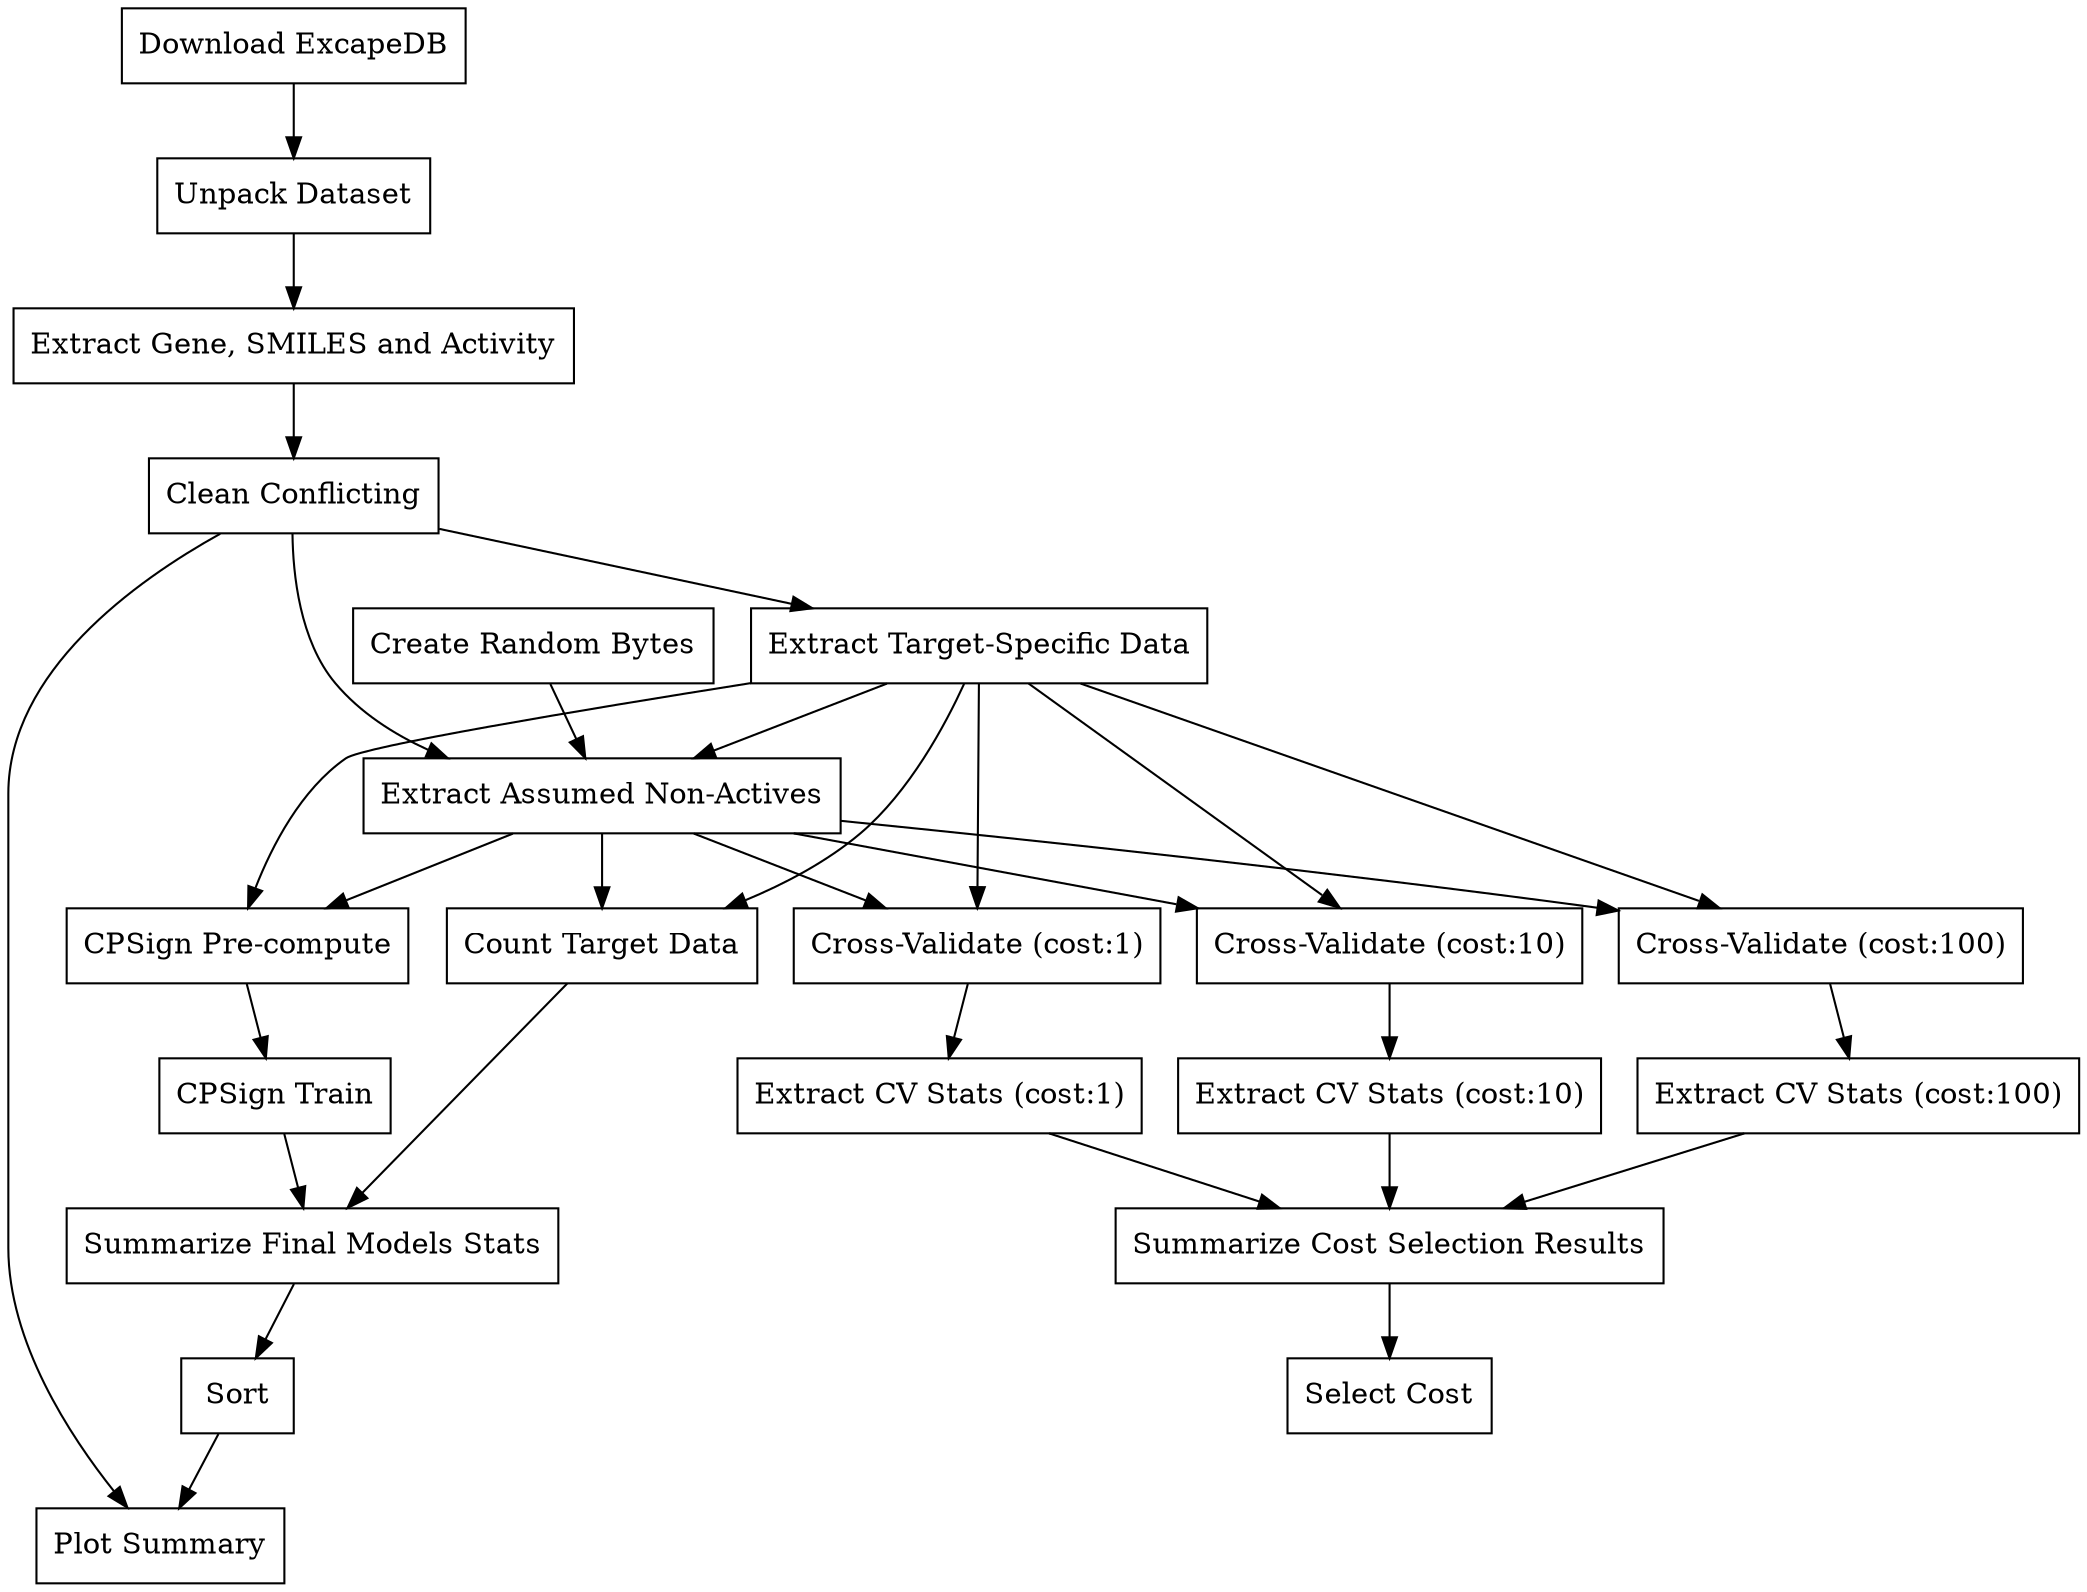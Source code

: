 digraph train_models {
  "Extract Assumed Non-Actives"[shape=box];
  "CPSign Pre-compute"[shape=box];
  "Cross-Validate (cost:1)"[shape=box];
  "Cross-Validate (cost:10)"[shape=box];
  "Cross-Validate (cost:100)"[shape=box];
  "Extract CV Stats (cost:100)"[shape=box];
  "Extract CV Stats (cost:1)"[shape=box];
  "Extract CV Stats (cost:10)"[shape=box];
  "Create Random Bytes"[shape=box];
  "Summarize Cost Selection Results"[shape=box];
  "Summarize Final Models Stats"[shape=box];
  "Select Cost"[shape=box];
  "Extract Target-Specific Data"[shape=box];
  "Count Target Data"[shape=box];
  "Plot Summary"[shape=box];
  "Unpack Dataset"[shape=box];
  "Clean Conflicting"[shape=box];
  "Extract Gene, SMILES and Activity"[shape=box];
  "CPSign Train"[shape=box];
  "Sort"[shape=box];
  "Download ExcapeDB"[shape=box];
  "Extract Assumed Non-Actives" -> "Count Target Data";
  "Extract Assumed Non-Actives" -> "CPSign Pre-compute";
  "Extract Assumed Non-Actives" -> "Cross-Validate (cost:1)";
  "Extract Assumed Non-Actives" -> "Cross-Validate (cost:10)";
  "Extract Assumed Non-Actives" -> "Cross-Validate (cost:100)";
  "CPSign Pre-compute" -> "CPSign Train";
  "Extract CV Stats (cost:1)" -> "Summarize Cost Selection Results";
  "Extract CV Stats (cost:100)" -> "Summarize Cost Selection Results";
  "Extract CV Stats (cost:10)" -> "Summarize Cost Selection Results";
  "Cross-Validate (cost:1)" -> "Extract CV Stats (cost:1)";
  "Cross-Validate (cost:100)" -> "Extract CV Stats (cost:100)";
  "Cross-Validate (cost:10)" -> "Extract CV Stats (cost:10)" ;
  "Count Target Data" -> "Summarize Final Models Stats";
  "Create Random Bytes" -> "Extract Assumed Non-Actives";
  "Summarize Cost Selection Results" -> "Select Cost";
  "Summarize Final Models Stats" -> "Sort";
  "Extract Target-Specific Data" -> "Cross-Validate (cost:1)";
  "Extract Target-Specific Data" -> "Cross-Validate (cost:10)";
  "Extract Target-Specific Data" -> "Cross-Validate (cost:100)";
  "Extract Target-Specific Data" -> "Count Target Data";
  "Extract Target-Specific Data" -> "Extract Assumed Non-Actives";
  "Extract Target-Specific Data" -> "CPSign Pre-compute";
  "Unpack Dataset" -> "Extract Gene, SMILES and Activity";
  "Clean Conflicting" -> "Plot Summary";
  "Clean Conflicting" -> "Extract Target-Specific Data";
  "Clean Conflicting" -> "Extract Assumed Non-Actives";
  "Extract Gene, SMILES and Activity" -> "Clean Conflicting";
  "CPSign Train" -> "Summarize Final Models Stats";
  "Sort" -> "Plot Summary";
  "Download ExcapeDB" -> "Unpack Dataset";
}

